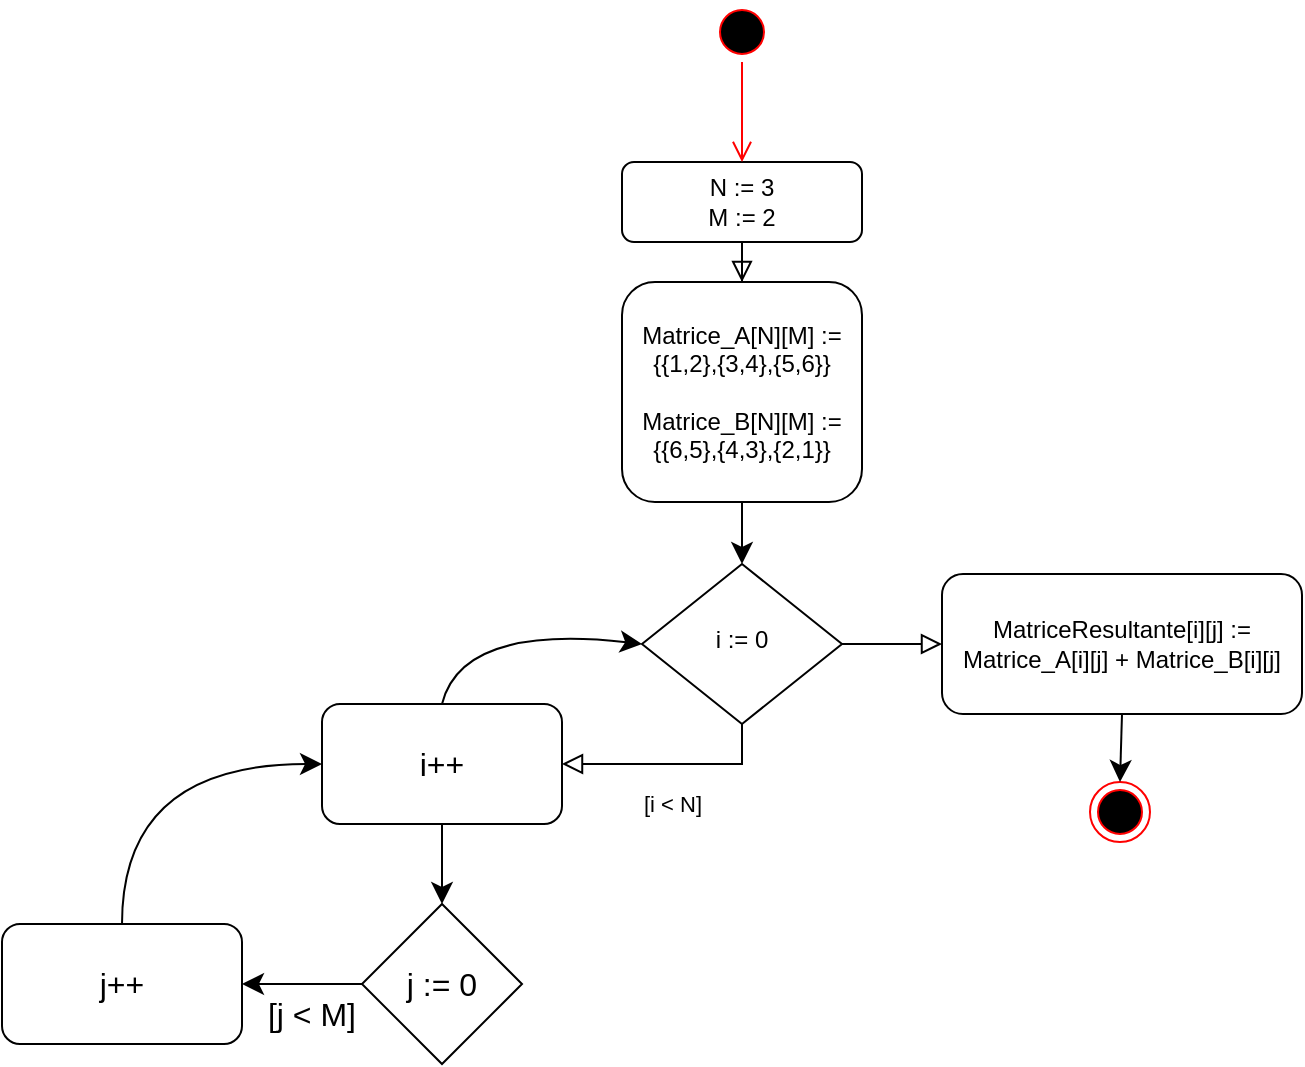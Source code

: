 <mxfile version="21.8.2" type="github">
  <diagram id="C5RBs43oDa-KdzZeNtuy" name="Page-1">
    <mxGraphModel dx="1347" dy="607" grid="1" gridSize="10" guides="1" tooltips="1" connect="1" arrows="1" fold="1" page="1" pageScale="1" pageWidth="827" pageHeight="1169" math="0" shadow="0">
      <root>
        <mxCell id="WIyWlLk6GJQsqaUBKTNV-0" />
        <mxCell id="WIyWlLk6GJQsqaUBKTNV-1" parent="WIyWlLk6GJQsqaUBKTNV-0" />
        <mxCell id="WIyWlLk6GJQsqaUBKTNV-2" value="" style="rounded=0;html=1;jettySize=auto;orthogonalLoop=1;fontSize=11;endArrow=block;endFill=0;endSize=8;strokeWidth=1;shadow=0;labelBackgroundColor=none;edgeStyle=orthogonalEdgeStyle;entryX=0.5;entryY=0;entryDx=0;entryDy=0;" parent="WIyWlLk6GJQsqaUBKTNV-1" source="WIyWlLk6GJQsqaUBKTNV-3" target="WIyWlLk6GJQsqaUBKTNV-12" edge="1">
          <mxGeometry relative="1" as="geometry" />
        </mxCell>
        <mxCell id="WIyWlLk6GJQsqaUBKTNV-3" value="&lt;div&gt;N := 3&lt;/div&gt;&lt;div&gt;M := 2&lt;br&gt;&lt;/div&gt;" style="rounded=1;whiteSpace=wrap;html=1;fontSize=12;glass=0;strokeWidth=1;shadow=0;" parent="WIyWlLk6GJQsqaUBKTNV-1" vertex="1">
          <mxGeometry x="160" y="80" width="120" height="40" as="geometry" />
        </mxCell>
        <mxCell id="WIyWlLk6GJQsqaUBKTNV-4" value="[i &amp;lt; N]" style="rounded=0;html=1;jettySize=auto;orthogonalLoop=1;fontSize=11;endArrow=block;endFill=0;endSize=8;strokeWidth=1;shadow=0;labelBackgroundColor=none;edgeStyle=orthogonalEdgeStyle;entryX=1;entryY=0.5;entryDx=0;entryDy=0;exitX=0.5;exitY=1;exitDx=0;exitDy=0;" parent="WIyWlLk6GJQsqaUBKTNV-1" source="WIyWlLk6GJQsqaUBKTNV-6" target="tE_9LAzkUmBaq9XF8ns6-4" edge="1">
          <mxGeometry y="20" relative="1" as="geometry">
            <mxPoint as="offset" />
          </mxGeometry>
        </mxCell>
        <mxCell id="WIyWlLk6GJQsqaUBKTNV-5" value="" style="edgeStyle=orthogonalEdgeStyle;rounded=0;html=1;jettySize=auto;orthogonalLoop=1;fontSize=11;endArrow=block;endFill=0;endSize=8;strokeWidth=1;shadow=0;labelBackgroundColor=none;" parent="WIyWlLk6GJQsqaUBKTNV-1" source="WIyWlLk6GJQsqaUBKTNV-6" target="WIyWlLk6GJQsqaUBKTNV-7" edge="1">
          <mxGeometry y="10" relative="1" as="geometry">
            <mxPoint as="offset" />
          </mxGeometry>
        </mxCell>
        <mxCell id="WIyWlLk6GJQsqaUBKTNV-6" value="i := 0" style="rhombus;whiteSpace=wrap;html=1;shadow=0;fontFamily=Helvetica;fontSize=12;align=center;strokeWidth=1;spacing=6;spacingTop=-4;" parent="WIyWlLk6GJQsqaUBKTNV-1" vertex="1">
          <mxGeometry x="170" y="281" width="100" height="80" as="geometry" />
        </mxCell>
        <mxCell id="WIyWlLk6GJQsqaUBKTNV-7" value="MatriceResultante[i][j] := Matrice_A[i][j] + Matrice_B[i][j]" style="rounded=1;whiteSpace=wrap;html=1;fontSize=12;glass=0;strokeWidth=1;shadow=0;" parent="WIyWlLk6GJQsqaUBKTNV-1" vertex="1">
          <mxGeometry x="320" y="286" width="180" height="70" as="geometry" />
        </mxCell>
        <mxCell id="WIyWlLk6GJQsqaUBKTNV-12" value="&lt;div&gt;Matrice_A[N][M] :={{1,2},{3,4},{5,6}}&lt;/div&gt;&lt;div&gt;&lt;br&gt;&lt;/div&gt;&lt;div&gt;Matrice_B[N][M] :={{6,5},{4,3},{2,1}}&lt;br&gt;&lt;/div&gt;" style="rounded=1;whiteSpace=wrap;html=1;fontSize=12;glass=0;strokeWidth=1;shadow=0;" parent="WIyWlLk6GJQsqaUBKTNV-1" vertex="1">
          <mxGeometry x="160" y="140" width="120" height="110" as="geometry" />
        </mxCell>
        <mxCell id="tE_9LAzkUmBaq9XF8ns6-0" value="" style="ellipse;html=1;shape=startState;fillColor=#000000;strokeColor=#ff0000;fontSize=16;" vertex="1" parent="WIyWlLk6GJQsqaUBKTNV-1">
          <mxGeometry x="205" width="30" height="30" as="geometry" />
        </mxCell>
        <mxCell id="tE_9LAzkUmBaq9XF8ns6-1" value="" style="edgeStyle=orthogonalEdgeStyle;html=1;verticalAlign=bottom;endArrow=open;endSize=8;strokeColor=#ff0000;rounded=0;fontSize=12;curved=1;" edge="1" source="tE_9LAzkUmBaq9XF8ns6-0" parent="WIyWlLk6GJQsqaUBKTNV-1">
          <mxGeometry relative="1" as="geometry">
            <mxPoint x="220" y="80" as="targetPoint" />
          </mxGeometry>
        </mxCell>
        <mxCell id="tE_9LAzkUmBaq9XF8ns6-2" value="" style="ellipse;html=1;shape=endState;fillColor=#000000;strokeColor=#ff0000;fontSize=16;container=0;" vertex="1" parent="WIyWlLk6GJQsqaUBKTNV-1">
          <mxGeometry x="394" y="390" width="30" height="30" as="geometry" />
        </mxCell>
        <mxCell id="tE_9LAzkUmBaq9XF8ns6-4" value="i++" style="rounded=1;whiteSpace=wrap;html=1;fontSize=16;" vertex="1" parent="WIyWlLk6GJQsqaUBKTNV-1">
          <mxGeometry x="10" y="351" width="120" height="60" as="geometry" />
        </mxCell>
        <mxCell id="tE_9LAzkUmBaq9XF8ns6-6" value="" style="curved=1;endArrow=classic;html=1;rounded=0;fontSize=12;startSize=8;endSize=8;exitX=0.5;exitY=0;exitDx=0;exitDy=0;entryX=0;entryY=0.5;entryDx=0;entryDy=0;" edge="1" parent="WIyWlLk6GJQsqaUBKTNV-1" source="tE_9LAzkUmBaq9XF8ns6-4" target="WIyWlLk6GJQsqaUBKTNV-6">
          <mxGeometry width="50" height="50" relative="1" as="geometry">
            <mxPoint x="110" y="421" as="sourcePoint" />
            <mxPoint x="160" y="371" as="targetPoint" />
            <Array as="points">
              <mxPoint x="80" y="311" />
            </Array>
          </mxGeometry>
        </mxCell>
        <mxCell id="tE_9LAzkUmBaq9XF8ns6-7" value="j := 0" style="rhombus;whiteSpace=wrap;html=1;fontSize=16;" vertex="1" parent="WIyWlLk6GJQsqaUBKTNV-1">
          <mxGeometry x="30" y="451" width="80" height="80" as="geometry" />
        </mxCell>
        <mxCell id="tE_9LAzkUmBaq9XF8ns6-8" value="" style="endArrow=classic;html=1;rounded=0;fontSize=12;startSize=8;endSize=8;curved=1;exitX=0.5;exitY=1;exitDx=0;exitDy=0;entryX=0.5;entryY=0;entryDx=0;entryDy=0;" edge="1" parent="WIyWlLk6GJQsqaUBKTNV-1" source="tE_9LAzkUmBaq9XF8ns6-4" target="tE_9LAzkUmBaq9XF8ns6-7">
          <mxGeometry width="50" height="50" relative="1" as="geometry">
            <mxPoint x="240" y="421" as="sourcePoint" />
            <mxPoint x="290" y="371" as="targetPoint" />
          </mxGeometry>
        </mxCell>
        <mxCell id="tE_9LAzkUmBaq9XF8ns6-10" value="" style="endArrow=classic;html=1;rounded=0;fontSize=12;startSize=8;endSize=8;curved=1;exitX=0;exitY=0.5;exitDx=0;exitDy=0;" edge="1" parent="WIyWlLk6GJQsqaUBKTNV-1" source="tE_9LAzkUmBaq9XF8ns6-7" target="tE_9LAzkUmBaq9XF8ns6-11">
          <mxGeometry width="50" height="50" relative="1" as="geometry">
            <mxPoint x="10" y="521" as="sourcePoint" />
            <mxPoint x="-38" y="490" as="targetPoint" />
          </mxGeometry>
        </mxCell>
        <mxCell id="tE_9LAzkUmBaq9XF8ns6-11" value="j++" style="rounded=1;whiteSpace=wrap;html=1;fontSize=16;" vertex="1" parent="WIyWlLk6GJQsqaUBKTNV-1">
          <mxGeometry x="-150" y="461" width="120" height="60" as="geometry" />
        </mxCell>
        <mxCell id="tE_9LAzkUmBaq9XF8ns6-12" value="" style="endArrow=classic;html=1;rounded=0;fontSize=12;startSize=8;endSize=8;curved=1;exitX=0.5;exitY=0;exitDx=0;exitDy=0;entryX=0;entryY=0.5;entryDx=0;entryDy=0;" edge="1" parent="WIyWlLk6GJQsqaUBKTNV-1" source="tE_9LAzkUmBaq9XF8ns6-11" target="tE_9LAzkUmBaq9XF8ns6-4">
          <mxGeometry width="50" height="50" relative="1" as="geometry">
            <mxPoint x="-110" y="421" as="sourcePoint" />
            <mxPoint x="-60" y="371" as="targetPoint" />
            <Array as="points">
              <mxPoint x="-90" y="381" />
            </Array>
          </mxGeometry>
        </mxCell>
        <mxCell id="tE_9LAzkUmBaq9XF8ns6-14" value="[j &amp;lt; M]" style="text;html=1;strokeColor=none;fillColor=none;align=center;verticalAlign=middle;whiteSpace=wrap;rounded=0;fontSize=16;" vertex="1" parent="WIyWlLk6GJQsqaUBKTNV-1">
          <mxGeometry x="-20" y="501" width="50" height="10" as="geometry" />
        </mxCell>
        <mxCell id="tE_9LAzkUmBaq9XF8ns6-15" value="" style="endArrow=classic;html=1;rounded=0;fontSize=12;startSize=8;endSize=8;curved=1;exitX=0.5;exitY=1;exitDx=0;exitDy=0;entryX=0.5;entryY=0;entryDx=0;entryDy=0;" edge="1" parent="WIyWlLk6GJQsqaUBKTNV-1" source="WIyWlLk6GJQsqaUBKTNV-12" target="WIyWlLk6GJQsqaUBKTNV-6">
          <mxGeometry width="50" height="50" relative="1" as="geometry">
            <mxPoint x="30" y="380" as="sourcePoint" />
            <mxPoint x="80" y="330" as="targetPoint" />
          </mxGeometry>
        </mxCell>
        <mxCell id="tE_9LAzkUmBaq9XF8ns6-16" value="" style="endArrow=classic;html=1;rounded=0;fontSize=12;startSize=8;endSize=8;curved=1;exitX=0.5;exitY=1;exitDx=0;exitDy=0;entryX=0.5;entryY=0;entryDx=0;entryDy=0;" edge="1" parent="WIyWlLk6GJQsqaUBKTNV-1" source="WIyWlLk6GJQsqaUBKTNV-7" target="tE_9LAzkUmBaq9XF8ns6-2">
          <mxGeometry width="50" height="50" relative="1" as="geometry">
            <mxPoint x="380" y="380" as="sourcePoint" />
            <mxPoint x="430" y="330" as="targetPoint" />
          </mxGeometry>
        </mxCell>
      </root>
    </mxGraphModel>
  </diagram>
</mxfile>
